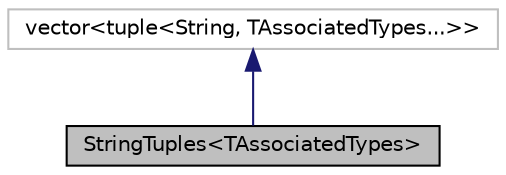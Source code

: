 digraph "StringTuples&lt;TAssociatedTypes&gt;"
{
  edge [fontname="Helvetica",fontsize="10",labelfontname="Helvetica",labelfontsize="10"];
  node [fontname="Helvetica",fontsize="10",shape=record];
  Node1 [label="vector\<tuple\<String, TAssociatedTypes...\>\>",height=0.2,width=0.4,color="grey75", fillcolor="white", style="filled",tooltip="STL class. "];
  Node0 [label="StringTuples\<TAssociatedTypes\>",height=0.2,width=0.4,color="black", fillcolor="grey75", style="filled", fontcolor="black"];
  Node1 -> Node0 [dir="back",color="midnightblue",fontsize="10",style="solid",fontname="Helvetica"];
}

